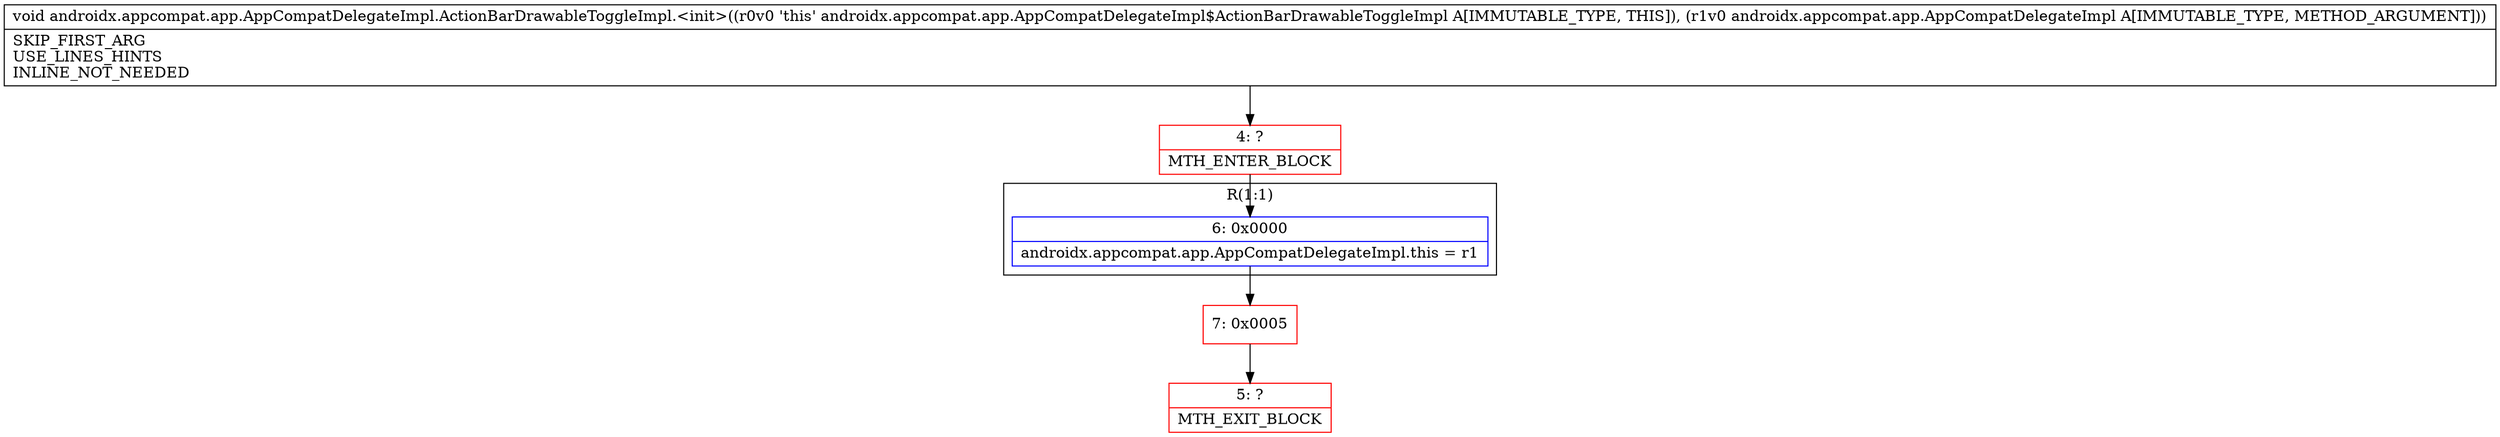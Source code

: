 digraph "CFG forandroidx.appcompat.app.AppCompatDelegateImpl.ActionBarDrawableToggleImpl.\<init\>(Landroidx\/appcompat\/app\/AppCompatDelegateImpl;)V" {
subgraph cluster_Region_1056441802 {
label = "R(1:1)";
node [shape=record,color=blue];
Node_6 [shape=record,label="{6\:\ 0x0000|androidx.appcompat.app.AppCompatDelegateImpl.this = r1\l}"];
}
Node_4 [shape=record,color=red,label="{4\:\ ?|MTH_ENTER_BLOCK\l}"];
Node_7 [shape=record,color=red,label="{7\:\ 0x0005}"];
Node_5 [shape=record,color=red,label="{5\:\ ?|MTH_EXIT_BLOCK\l}"];
MethodNode[shape=record,label="{void androidx.appcompat.app.AppCompatDelegateImpl.ActionBarDrawableToggleImpl.\<init\>((r0v0 'this' androidx.appcompat.app.AppCompatDelegateImpl$ActionBarDrawableToggleImpl A[IMMUTABLE_TYPE, THIS]), (r1v0 androidx.appcompat.app.AppCompatDelegateImpl A[IMMUTABLE_TYPE, METHOD_ARGUMENT]))  | SKIP_FIRST_ARG\lUSE_LINES_HINTS\lINLINE_NOT_NEEDED\l}"];
MethodNode -> Node_4;Node_6 -> Node_7;
Node_4 -> Node_6;
Node_7 -> Node_5;
}

